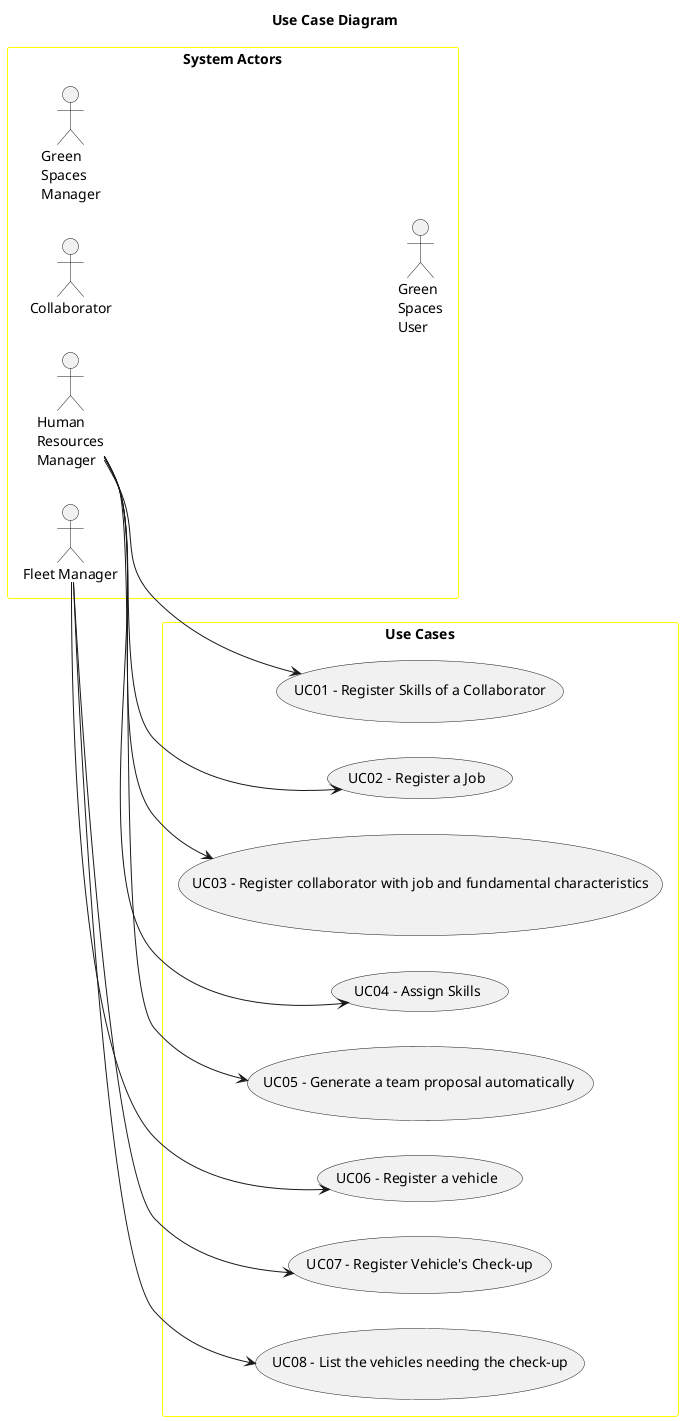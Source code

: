@startuml
'skinparam monochrome true
skinparam packageStyle rectangle
'skinparam shadowing false

skinparam rectangle{
    BorderColor yellow
}

title Use Case Diagram

left to right direction

rectangle "System Actors" as actors {
    actor Collaborator
    actor "Green\nSpaces\nManager" as GSM
    actor "Green\nSpaces\nUser" as GSU
    actor "Human\nResources\nManager" as HRM
    actor "Fleet Manager" as FM
}

rectangle "Use Cases" as usecases{
    usecase "UC01 - Register Skills of a Collaborator" as UC01
    HRM --> UC01
    usecase "UC02 - Register a Job" as UC02
    HRM --> UC02
    usecase "UC03 - Register collaborator with job and fundamental characteristics" as UC03
    HRM --> UC03
    usecase "UC04 - Assign Skills" as UC04
    HRM --> UC04
    usecase "UC05 - Generate a team proposal automatically " as UC05
    HRM --> UC05
    usecase "UC06 - Register a vehicle" as UC06
    FM --> UC06
    usecase "UC07 - Register Vehicle's Check-up" as UC07
    FM --> UC07
    usecase "UC08 - List the vehicles needing the check-up" as UC08
    FM --> UC08
}

@enduml
